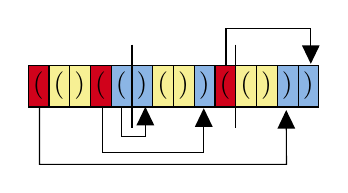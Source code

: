 \begin{tikzpicture}[x=0.75pt,y=0.75pt,yscale=-1,xscale=1]
	\draw  [fill={rgb, 255:red, 208; green, 2; blue, 27 }  ,fill opacity=1 ] (160,170) -- (170,170) -- (170,190) -- (160,190) -- cycle;
	\draw  [fill={rgb, 255:red, 247; green, 240; blue, 148 }  ,fill opacity=1 ] (170,170) -- (180,170) -- (180,190) -- (170,190) -- cycle;
	\draw  [fill={rgb, 255:red, 247; green, 240; blue, 148 }  ,fill opacity=1 ] (180,170) -- (190,170) -- (190,190) -- (180,190) -- cycle;
	\draw  [fill={rgb, 255:red, 208; green, 2; blue, 27 }  ,fill opacity=1 ] (190,170) -- (200,170) -- (200,190) -- (190,190) -- cycle;
	\draw  [fill={rgb, 255:red, 139; green, 181; blue, 229 }  ,fill opacity=1 ] (200,170) -- (210,170) -- (210,190) -- (200,190) -- cycle;
	\draw  [fill={rgb, 255:red, 139; green, 181; blue, 229 }  ,fill opacity=1 ] (210,170) -- (220,170) -- (220,190) -- (210,190) -- cycle;
	\draw  [fill={rgb, 255:red, 247; green, 240; blue, 148 }  ,fill opacity=1 ] (220,170) -- (230,170) -- (230,190) -- (220,190) -- cycle;
	\draw  [fill={rgb, 255:red, 247; green, 240; blue, 148 }  ,fill opacity=1 ] (230,170) -- (240,170) -- (240,190) -- (230,190) -- cycle;
	\draw  [fill={rgb, 255:red, 139; green, 181; blue, 229 }  ,fill opacity=1 ] (240,170) -- (250,170) -- (250,190) -- (240,190) -- cycle;
	\draw  [fill={rgb, 255:red, 208; green, 2; blue, 27 }  ,fill opacity=1 ] (250,170) -- (260,170) -- (260,190) -- (250,190) -- cycle;
	\draw  [fill={rgb, 255:red, 247; green, 240; blue, 148 }  ,fill opacity=1 ] (260,170) -- (270,170) -- (270,190) -- (260,190) -- cycle;
	\draw  [fill={rgb, 255:red, 247; green, 240; blue, 148 }  ,fill opacity=1 ] (270,170) -- (280,170) -- (280,190) -- (270,190) -- cycle;
	\draw  [fill={rgb, 255:red, 139; green, 181; blue, 229 }  ,fill opacity=1 ] (280,170) -- (290,170) -- (290,190) -- (280,190) -- cycle;
	\draw  [fill={rgb, 255:red, 139; green, 181; blue, 229 }  ,fill opacity=1 ] (290,170) -- (300,170) -- (300,190) -- (290,190) -- cycle;
	\draw    (210,160) -- (210,200);
	\draw    (260,160) -- (260,200);
	\draw    (205.14,190.29) -- (205.14,204.36) -- (216.43,204.36) -- (216.43,192.93);
	\draw [shift={(216.43,189.93)}, rotate = 90] [fill={rgb, 255:red, 0; green, 0; blue, 0 }  ][line width=0.08]  [draw opacity=0] (8.93,-4.29) -- (0,0) -- (8.93,4.29) -- cycle;
	\draw    (195.57,189.79) -- (195.57,212.07) -- (244.57,212.07) -- (244.57,193.64);
	\draw [shift={(244.57,190.64)}, rotate = 90] [fill={rgb, 255:red, 0; green, 0; blue, 0 }  ][line width=0.08]  [draw opacity=0] (8.93,-4.29) -- (0,0) -- (8.93,4.29) -- cycle;
	\draw    (165.43,190.21) -- (165.43,217.64) -- (284.43,217.64) -- (284.3,194.5);
	\draw [shift={(284.29,191.5)}, rotate = 89.69] [fill={rgb, 255:red, 0; green, 0; blue, 0 }  ][line width=0.08]  [draw opacity=0] (8.93,-4.29) -- (0,0) -- (8.93,4.29) -- cycle;
	\draw    (255.29,170.21) -- (255.29,152.07) -- (296.14,152.07) -- (296.14,166.21);
	\draw [shift={(296.14,169.21)}, rotate = 270] [fill={rgb, 255:red, 0; green, 0; blue, 0 }  ][line width=0.08]  [draw opacity=0] (8.93,-4.29) -- (0,0) -- (8.93,4.29) -- cycle;

	\draw (161,172) node [anchor=north west][inner sep=0.75pt]   [align=left] {(};
	\draw (171,172) node [anchor=north west][inner sep=0.75pt]   [align=left] {(};
	\draw (181,172) node [anchor=north west][inner sep=0.75pt]   [align=left] {)};
	\draw (211,172) node [anchor=north west][inner sep=0.75pt]   [align=left] {)};
	\draw (201,172) node [anchor=north west][inner sep=0.75pt]   [align=left] {(};
	\draw (191,172) node [anchor=north west][inner sep=0.75pt]   [align=left] {(};
	\draw (271,172) node [anchor=north west][inner sep=0.75pt]   [align=left] {)};
	\draw (261,172) node [anchor=north west][inner sep=0.75pt]   [align=left] {(};
	\draw (251,172) node [anchor=north west][inner sep=0.75pt]   [align=left] {(};
	\draw (241,172) node [anchor=north west][inner sep=0.75pt]   [align=left] {)};
	\draw (231,172) node [anchor=north west][inner sep=0.75pt]   [align=left] {)};
	\draw (221,172) node [anchor=north west][inner sep=0.75pt]   [align=left] {(};
	\draw (291,172) node [anchor=north west][inner sep=0.75pt]   [align=left] {)};
	\draw (281,172) node [anchor=north west][inner sep=0.75pt]   [align=left] {)};
\end{tikzpicture}
